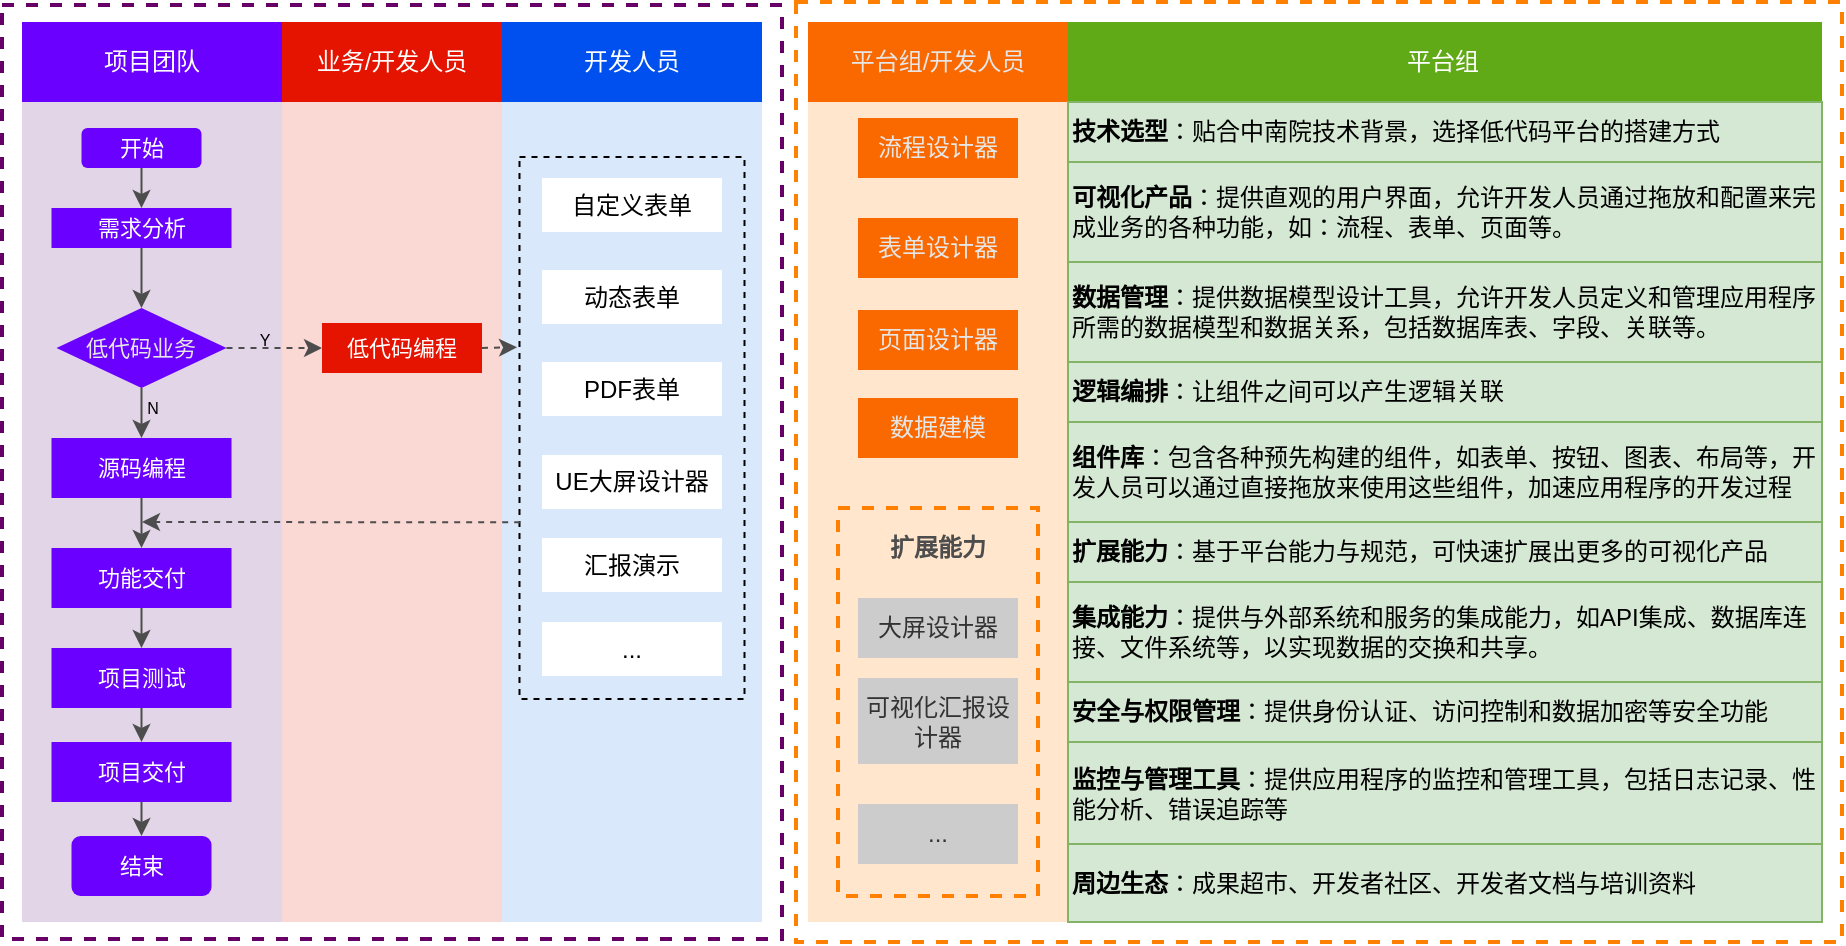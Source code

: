 <mxfile version="24.2.3" type="github">
  <diagram name="第 1 页" id="B_uo7OJ-f0cf3lO3-WNb">
    <mxGraphModel dx="2010" dy="780" grid="1" gridSize="10" guides="1" tooltips="1" connect="1" arrows="1" fold="1" page="1" pageScale="1" pageWidth="827" pageHeight="1169" math="0" shadow="0">
      <root>
        <mxCell id="0" />
        <mxCell id="1" parent="0" />
        <mxCell id="DL2iSLS2zm1EoD6sChtO-90" value="" style="rounded=0;whiteSpace=wrap;html=1;fillColor=none;strokeColor=#660066;strokeWidth=2;dashed=1;" parent="1" vertex="1">
          <mxGeometry x="-70" y="71.5" width="390" height="467" as="geometry" />
        </mxCell>
        <mxCell id="DL2iSLS2zm1EoD6sChtO-91" value="" style="rounded=0;whiteSpace=wrap;html=1;fillColor=none;strokeColor=#FF8000;strokeWidth=2;dashed=1;" parent="1" vertex="1">
          <mxGeometry x="327" y="70" width="523" height="470" as="geometry" />
        </mxCell>
        <mxCell id="DL2iSLS2zm1EoD6sChtO-1" value="" style="rounded=0;whiteSpace=wrap;html=1;fillColor=#ffe6cc;strokeColor=none;" parent="1" vertex="1">
          <mxGeometry x="333" y="120" width="130" height="410" as="geometry" />
        </mxCell>
        <mxCell id="DL2iSLS2zm1EoD6sChtO-2" value="" style="rounded=0;whiteSpace=wrap;html=1;fillColor=none;dashed=1;strokeColor=#FF8000;strokeWidth=2;" parent="1" vertex="1">
          <mxGeometry x="348" y="323" width="100" height="194" as="geometry" />
        </mxCell>
        <mxCell id="DL2iSLS2zm1EoD6sChtO-3" value="平台组" style="rounded=0;whiteSpace=wrap;html=1;align=center;fillColor=#60a917;fontColor=#ffffff;strokeColor=none;" parent="1" vertex="1">
          <mxGeometry x="461" y="80" width="379" height="40" as="geometry" />
        </mxCell>
        <mxCell id="DL2iSLS2zm1EoD6sChtO-4" value="业务/开发人员" style="rounded=0;whiteSpace=wrap;html=1;fillColor=#e51400;fontColor=#ffffff;strokeColor=none;" parent="1" vertex="1">
          <mxGeometry x="70" y="80" width="110" height="40" as="geometry" />
        </mxCell>
        <mxCell id="DL2iSLS2zm1EoD6sChtO-5" value="平台组/开发人员" style="rounded=0;whiteSpace=wrap;html=1;fillColor=#fa6800;strokeColor=none;fontColor=#E6E6E6;" parent="1" vertex="1">
          <mxGeometry x="333" y="80" width="130" height="40" as="geometry" />
        </mxCell>
        <mxCell id="DL2iSLS2zm1EoD6sChtO-6" value="" style="rounded=0;whiteSpace=wrap;html=1;fillColor=#fad9d5;strokeColor=none;" parent="1" vertex="1">
          <mxGeometry x="70" y="120" width="110" height="410" as="geometry" />
        </mxCell>
        <mxCell id="DL2iSLS2zm1EoD6sChtO-7" value="项目团队" style="rounded=0;whiteSpace=wrap;html=1;fillColor=#6a00ff;strokeColor=none;fontColor=#ffffff;" parent="1" vertex="1">
          <mxGeometry x="-60" y="80" width="130" height="40" as="geometry" />
        </mxCell>
        <mxCell id="DL2iSLS2zm1EoD6sChtO-8" value="" style="rounded=0;whiteSpace=wrap;html=1;fillColor=#e1d5e7;strokeColor=none;" parent="1" vertex="1">
          <mxGeometry x="-60" y="120" width="130" height="410" as="geometry" />
        </mxCell>
        <mxCell id="DL2iSLS2zm1EoD6sChtO-9" value="开始" style="rounded=1;whiteSpace=wrap;html=1;strokeColor=none;fontSize=11;fillColor=#6a00ff;fontColor=#ffffff;" parent="1" vertex="1">
          <mxGeometry x="-30.25" y="133" width="60" height="20" as="geometry" />
        </mxCell>
        <mxCell id="DL2iSLS2zm1EoD6sChtO-10" value="&lt;font color=&quot;#e6e6e6&quot; style=&quot;font-size: 11px;&quot;&gt;低代码业务&lt;/font&gt;" style="rhombus;whiteSpace=wrap;html=1;strokeColor=none;fontSize=11;fillColor=#6a00ff;fontColor=#ffffff;" parent="1" vertex="1">
          <mxGeometry x="-42.75" y="223" width="85" height="40" as="geometry" />
        </mxCell>
        <mxCell id="DL2iSLS2zm1EoD6sChtO-11" value="需求分析" style="rounded=0;whiteSpace=wrap;html=1;strokeColor=none;fontSize=11;fillColor=#6a00ff;fontColor=#ffffff;" parent="1" vertex="1">
          <mxGeometry x="-45.25" y="173" width="90" height="20" as="geometry" />
        </mxCell>
        <mxCell id="DL2iSLS2zm1EoD6sChtO-12" value="结束" style="rounded=1;whiteSpace=wrap;html=1;strokeColor=none;fontSize=11;fillColor=#6a00ff;fontColor=#ffffff;" parent="1" vertex="1">
          <mxGeometry x="-35.25" y="487" width="70" height="30" as="geometry" />
        </mxCell>
        <mxCell id="DL2iSLS2zm1EoD6sChtO-13" value="项目测试" style="rounded=0;whiteSpace=wrap;html=1;strokeColor=none;fontSize=11;fillColor=#6a00ff;fontColor=#ffffff;" parent="1" vertex="1">
          <mxGeometry x="-45.25" y="393" width="90" height="30" as="geometry" />
        </mxCell>
        <mxCell id="DL2iSLS2zm1EoD6sChtO-14" value="源码编程" style="rounded=0;whiteSpace=wrap;html=1;strokeColor=none;fontSize=11;fillColor=#6a00ff;fontColor=#ffffff;" parent="1" vertex="1">
          <mxGeometry x="-45.25" y="288" width="90" height="30" as="geometry" />
        </mxCell>
        <mxCell id="DL2iSLS2zm1EoD6sChtO-15" value="项目交付" style="rounded=0;whiteSpace=wrap;html=1;strokeColor=none;fontSize=11;fillColor=#6a00ff;fontColor=#ffffff;" parent="1" vertex="1">
          <mxGeometry x="-45.25" y="440" width="90" height="30" as="geometry" />
        </mxCell>
        <mxCell id="DL2iSLS2zm1EoD6sChtO-16" value="" style="endArrow=classic;html=1;rounded=0;strokeColor=#4D4D4D;" parent="1" source="DL2iSLS2zm1EoD6sChtO-9" target="DL2iSLS2zm1EoD6sChtO-11" edge="1">
          <mxGeometry width="50" height="50" relative="1" as="geometry">
            <mxPoint x="194.75" y="273" as="sourcePoint" />
            <mxPoint x="244.75" y="223" as="targetPoint" />
          </mxGeometry>
        </mxCell>
        <mxCell id="DL2iSLS2zm1EoD6sChtO-17" value="" style="endArrow=classic;html=1;rounded=0;exitX=0.5;exitY=1;exitDx=0;exitDy=0;entryX=0.5;entryY=0;entryDx=0;entryDy=0;strokeColor=#4D4D4D;" parent="1" source="DL2iSLS2zm1EoD6sChtO-11" target="DL2iSLS2zm1EoD6sChtO-10" edge="1">
          <mxGeometry width="50" height="50" relative="1" as="geometry">
            <mxPoint x="-0.49" y="213" as="sourcePoint" />
            <mxPoint x="-0.49" y="233" as="targetPoint" />
          </mxGeometry>
        </mxCell>
        <mxCell id="DL2iSLS2zm1EoD6sChtO-18" value="" style="endArrow=classic;html=1;rounded=0;exitX=0.5;exitY=1;exitDx=0;exitDy=0;strokeColor=#4D4D4D;" parent="1" source="DL2iSLS2zm1EoD6sChtO-10" target="DL2iSLS2zm1EoD6sChtO-14" edge="1">
          <mxGeometry width="50" height="50" relative="1" as="geometry">
            <mxPoint x="9.75" y="223" as="sourcePoint" />
            <mxPoint x="9.75" y="243" as="targetPoint" />
          </mxGeometry>
        </mxCell>
        <mxCell id="DL2iSLS2zm1EoD6sChtO-19" value="N" style="edgeLabel;html=1;align=center;verticalAlign=middle;resizable=0;points=[];labelBackgroundColor=none;fontSize=8;" parent="DL2iSLS2zm1EoD6sChtO-18" vertex="1" connectable="0">
          <mxGeometry x="-0.22" relative="1" as="geometry">
            <mxPoint x="5" as="offset" />
          </mxGeometry>
        </mxCell>
        <mxCell id="DL2iSLS2zm1EoD6sChtO-20" value="" style="endArrow=classic;html=1;rounded=0;exitX=0.5;exitY=1;exitDx=0;exitDy=0;entryX=0.5;entryY=0;entryDx=0;entryDy=0;strokeColor=#4D4D4D;" parent="1" source="DL2iSLS2zm1EoD6sChtO-14" target="DL2iSLS2zm1EoD6sChtO-23" edge="1">
          <mxGeometry width="50" height="50" relative="1" as="geometry">
            <mxPoint x="9.75" y="293" as="sourcePoint" />
            <mxPoint x="9.75" y="323" as="targetPoint" />
          </mxGeometry>
        </mxCell>
        <mxCell id="DL2iSLS2zm1EoD6sChtO-21" value="" style="endArrow=classic;html=1;rounded=0;exitX=0.5;exitY=1;exitDx=0;exitDy=0;entryX=0.5;entryY=0;entryDx=0;entryDy=0;strokeColor=#4D4D4D;" parent="1" source="DL2iSLS2zm1EoD6sChtO-13" target="DL2iSLS2zm1EoD6sChtO-15" edge="1">
          <mxGeometry width="50" height="50" relative="1" as="geometry">
            <mxPoint x="9.75" y="353" as="sourcePoint" />
            <mxPoint x="9.75" y="383" as="targetPoint" />
          </mxGeometry>
        </mxCell>
        <mxCell id="DL2iSLS2zm1EoD6sChtO-22" value="" style="endArrow=classic;html=1;rounded=0;exitX=0.5;exitY=1;exitDx=0;exitDy=0;entryX=0.5;entryY=0;entryDx=0;entryDy=0;strokeColor=#4D4D4D;" parent="1" source="DL2iSLS2zm1EoD6sChtO-15" target="DL2iSLS2zm1EoD6sChtO-12" edge="1">
          <mxGeometry width="50" height="50" relative="1" as="geometry">
            <mxPoint x="9.75" y="413" as="sourcePoint" />
            <mxPoint x="9.75" y="433" as="targetPoint" />
          </mxGeometry>
        </mxCell>
        <mxCell id="DL2iSLS2zm1EoD6sChtO-23" value="功能交付" style="rounded=0;whiteSpace=wrap;html=1;strokeColor=none;fontSize=11;fillColor=#6a00ff;fontColor=#ffffff;" parent="1" vertex="1">
          <mxGeometry x="-45.25" y="343" width="90" height="30" as="geometry" />
        </mxCell>
        <mxCell id="DL2iSLS2zm1EoD6sChtO-24" value="" style="endArrow=classic;html=1;rounded=0;exitX=0.5;exitY=1;exitDx=0;exitDy=0;entryX=0.5;entryY=0;entryDx=0;entryDy=0;strokeColor=#4D4D4D;" parent="1" source="DL2iSLS2zm1EoD6sChtO-23" target="DL2iSLS2zm1EoD6sChtO-13" edge="1">
          <mxGeometry width="50" height="50" relative="1" as="geometry">
            <mxPoint x="-0.49" y="373" as="sourcePoint" />
            <mxPoint x="-0.49" y="390" as="targetPoint" />
          </mxGeometry>
        </mxCell>
        <mxCell id="DL2iSLS2zm1EoD6sChtO-25" value="低代码编程" style="rounded=0;whiteSpace=wrap;html=1;fillColor=#e51400;fontColor=#ffffff;strokeColor=none;fontSize=11;" parent="1" vertex="1">
          <mxGeometry x="90" y="230.5" width="80" height="25" as="geometry" />
        </mxCell>
        <mxCell id="DL2iSLS2zm1EoD6sChtO-27" value="" style="endArrow=classic;html=1;rounded=0;entryX=0;entryY=0.5;entryDx=0;entryDy=0;exitX=1;exitY=0.5;exitDx=0;exitDy=0;strokeColor=#4D4D4D;dashed=1;" parent="1" source="DL2iSLS2zm1EoD6sChtO-10" target="DL2iSLS2zm1EoD6sChtO-25" edge="1">
          <mxGeometry width="50" height="50" relative="1" as="geometry">
            <mxPoint x="35" y="220" as="sourcePoint" />
            <mxPoint x="35" y="240" as="targetPoint" />
          </mxGeometry>
        </mxCell>
        <mxCell id="DL2iSLS2zm1EoD6sChtO-28" value="Y" style="edgeLabel;html=1;align=center;verticalAlign=middle;resizable=0;points=[];labelBackgroundColor=none;fontSize=8;" parent="DL2iSLS2zm1EoD6sChtO-27" vertex="1" connectable="0">
          <mxGeometry x="-0.455" relative="1" as="geometry">
            <mxPoint x="5" y="-4" as="offset" />
          </mxGeometry>
        </mxCell>
        <mxCell id="DL2iSLS2zm1EoD6sChtO-29" value="流程设计器" style="rounded=0;whiteSpace=wrap;html=1;fillColor=#fa6800;fontColor=#E6E6E6;strokeColor=none;" parent="1" vertex="1">
          <mxGeometry x="358" y="128" width="80" height="30" as="geometry" />
        </mxCell>
        <mxCell id="DL2iSLS2zm1EoD6sChtO-30" value="表单设计器" style="rounded=0;whiteSpace=wrap;html=1;fillColor=#fa6800;fontColor=#E6E6E6;strokeColor=none;" parent="1" vertex="1">
          <mxGeometry x="358" y="178" width="80" height="30" as="geometry" />
        </mxCell>
        <mxCell id="DL2iSLS2zm1EoD6sChtO-31" value="页面设计器" style="rounded=0;whiteSpace=wrap;html=1;fillColor=#fa6800;fontColor=#E6E6E6;strokeColor=none;" parent="1" vertex="1">
          <mxGeometry x="358" y="224" width="80" height="30" as="geometry" />
        </mxCell>
        <mxCell id="DL2iSLS2zm1EoD6sChtO-33" value="大屏设计器" style="rounded=0;whiteSpace=wrap;html=1;fillColor=#CCCCCC;fontColor=#333333;strokeColor=none;" parent="1" vertex="1">
          <mxGeometry x="358" y="368" width="80" height="30" as="geometry" />
        </mxCell>
        <mxCell id="DL2iSLS2zm1EoD6sChtO-34" value="可视化汇报设计器" style="rounded=0;whiteSpace=wrap;html=1;fillColor=#CCCCCC;fontColor=#333333;strokeColor=none;" parent="1" vertex="1">
          <mxGeometry x="358" y="408" width="80" height="43" as="geometry" />
        </mxCell>
        <mxCell id="DL2iSLS2zm1EoD6sChtO-35" value="..." style="rounded=0;whiteSpace=wrap;html=1;fillColor=#CCCCCC;fontColor=#333333;strokeColor=none;" parent="1" vertex="1">
          <mxGeometry x="358" y="471" width="80" height="30" as="geometry" />
        </mxCell>
        <mxCell id="DL2iSLS2zm1EoD6sChtO-46" value="&lt;b&gt;&lt;font color=&quot;#4d4d4d&quot;&gt;扩展能力&lt;/font&gt;&lt;/b&gt;" style="text;html=1;align=center;verticalAlign=middle;whiteSpace=wrap;rounded=0;" parent="1" vertex="1">
          <mxGeometry x="368" y="328" width="60" height="30" as="geometry" />
        </mxCell>
        <mxCell id="DL2iSLS2zm1EoD6sChtO-62" value="数据建模" style="rounded=0;whiteSpace=wrap;html=1;fillColor=#fa6800;fontColor=#E6E6E6;strokeColor=none;" parent="1" vertex="1">
          <mxGeometry x="358" y="268" width="80" height="30" as="geometry" />
        </mxCell>
        <mxCell id="DL2iSLS2zm1EoD6sChtO-68" value="开发人员" style="rounded=0;whiteSpace=wrap;html=1;fillColor=#0050ef;fontColor=#ffffff;strokeColor=none;" parent="1" vertex="1">
          <mxGeometry x="180" y="80" width="130" height="40" as="geometry" />
        </mxCell>
        <mxCell id="DL2iSLS2zm1EoD6sChtO-69" value="" style="rounded=0;whiteSpace=wrap;html=1;fillColor=#dae8fc;strokeColor=none;" parent="1" vertex="1">
          <mxGeometry x="180" y="120" width="130" height="410" as="geometry" />
        </mxCell>
        <mxCell id="DL2iSLS2zm1EoD6sChtO-71" value="自定义表单" style="rounded=0;whiteSpace=wrap;html=1;strokeColor=none;" parent="1" vertex="1">
          <mxGeometry x="200" y="158" width="90" height="27" as="geometry" />
        </mxCell>
        <mxCell id="DL2iSLS2zm1EoD6sChtO-72" value="动态表单" style="rounded=0;whiteSpace=wrap;html=1;strokeColor=none;" parent="1" vertex="1">
          <mxGeometry x="200" y="204" width="90" height="27" as="geometry" />
        </mxCell>
        <mxCell id="DL2iSLS2zm1EoD6sChtO-73" value="PDF表单" style="rounded=0;whiteSpace=wrap;html=1;strokeColor=none;" parent="1" vertex="1">
          <mxGeometry x="200" y="250" width="90" height="27" as="geometry" />
        </mxCell>
        <mxCell id="DL2iSLS2zm1EoD6sChtO-74" value="UE大屏设计器" style="rounded=0;whiteSpace=wrap;html=1;strokeColor=none;" parent="1" vertex="1">
          <mxGeometry x="200" y="296.5" width="90" height="27" as="geometry" />
        </mxCell>
        <mxCell id="DL2iSLS2zm1EoD6sChtO-75" value="汇报演示" style="rounded=0;whiteSpace=wrap;html=1;strokeColor=none;" parent="1" vertex="1">
          <mxGeometry x="200" y="338" width="90" height="27" as="geometry" />
        </mxCell>
        <mxCell id="DL2iSLS2zm1EoD6sChtO-77" value="..." style="rounded=0;whiteSpace=wrap;html=1;strokeColor=none;" parent="1" vertex="1">
          <mxGeometry x="200" y="380" width="90" height="27" as="geometry" />
        </mxCell>
        <mxCell id="DL2iSLS2zm1EoD6sChtO-79" value="" style="rounded=0;whiteSpace=wrap;html=1;fillColor=none;dashed=1;" parent="1" vertex="1">
          <mxGeometry x="188.75" y="147.5" width="112.5" height="271" as="geometry" />
        </mxCell>
        <mxCell id="DL2iSLS2zm1EoD6sChtO-86" value="" style="endArrow=classic;html=1;rounded=0;entryX=-0.011;entryY=0.351;entryDx=0;entryDy=0;exitX=1;exitY=0.5;exitDx=0;exitDy=0;strokeColor=#4D4D4D;entryPerimeter=0;dashed=1;" parent="1" source="DL2iSLS2zm1EoD6sChtO-25" target="DL2iSLS2zm1EoD6sChtO-79" edge="1">
          <mxGeometry width="50" height="50" relative="1" as="geometry">
            <mxPoint x="52" y="253" as="sourcePoint" />
            <mxPoint x="100" y="253" as="targetPoint" />
          </mxGeometry>
        </mxCell>
        <mxCell id="DL2iSLS2zm1EoD6sChtO-89" value="" style="endArrow=classic;html=1;rounded=0;exitX=0.003;exitY=0.674;exitDx=0;exitDy=0;strokeColor=#4D4D4D;exitPerimeter=0;dashed=1;" parent="1" source="DL2iSLS2zm1EoD6sChtO-79" edge="1">
          <mxGeometry width="50" height="50" relative="1" as="geometry">
            <mxPoint x="10" y="328" as="sourcePoint" />
            <mxPoint y="330" as="targetPoint" />
          </mxGeometry>
        </mxCell>
        <mxCell id="DL2iSLS2zm1EoD6sChtO-92" value="" style="rounded=0;whiteSpace=wrap;html=1;fillColor=#d5e8d4;strokeColor=none;align=left;" parent="1" vertex="1">
          <mxGeometry x="463" y="120" width="377" height="410" as="geometry" />
        </mxCell>
        <mxCell id="DL2iSLS2zm1EoD6sChtO-94" value="&lt;font style=&quot;font-size: 12px;&quot;&gt;&lt;b&gt;技术选型&lt;/b&gt;：贴合中南院技术背景，选择低代码平台的搭建方式&lt;/font&gt;" style="rounded=0;whiteSpace=wrap;html=1;align=left;fillColor=#d5e8d4;strokeColor=#82b366;" parent="1" vertex="1">
          <mxGeometry x="463" y="120" width="377" height="30" as="geometry" />
        </mxCell>
        <mxCell id="DL2iSLS2zm1EoD6sChtO-95" value="&lt;font style=&quot;font-size: 12px;&quot;&gt;&lt;b&gt;可视化产品&lt;/b&gt;：提供直观的用户界面，允许开发人员通过拖放和配置来完成业务的各种功能，如：流程、表单、页面等。&lt;/font&gt;" style="rounded=0;whiteSpace=wrap;html=1;align=left;fillColor=#d5e8d4;strokeColor=#82b366;" parent="1" vertex="1">
          <mxGeometry x="463" y="150" width="377" height="50" as="geometry" />
        </mxCell>
        <mxCell id="DL2iSLS2zm1EoD6sChtO-96" value="&lt;font style=&quot;font-size: 12px;&quot;&gt;&lt;b&gt;组件库&lt;/b&gt;：包含各种预先构建的组件，如表单、按钮、图表、布局等，开发人员可以通过直接拖放来使用这些组件，加速应用程序的开发过程&lt;/font&gt;" style="rounded=0;whiteSpace=wrap;html=1;align=left;fillColor=#d5e8d4;strokeColor=#82b366;" parent="1" vertex="1">
          <mxGeometry x="463" y="280" width="377" height="50" as="geometry" />
        </mxCell>
        <mxCell id="DL2iSLS2zm1EoD6sChtO-97" value="&lt;font style=&quot;font-size: 12px;&quot;&gt;&lt;b&gt;数据管理&lt;/b&gt;：提供数据模型设计工具，允许开发人员定义和管理应用程序所需的数据模型和数据关系，包括数据库表、字段、关联等。&lt;/font&gt;" style="rounded=0;whiteSpace=wrap;html=1;align=left;fillColor=#d5e8d4;strokeColor=#82b366;" parent="1" vertex="1">
          <mxGeometry x="463" y="200" width="377" height="50" as="geometry" />
        </mxCell>
        <mxCell id="DL2iSLS2zm1EoD6sChtO-98" value="&lt;b&gt;逻辑编排&lt;/b&gt;：让组件之间可以产生逻辑关联" style="rounded=0;whiteSpace=wrap;html=1;align=left;fillColor=#d5e8d4;strokeColor=#82b366;" parent="1" vertex="1">
          <mxGeometry x="463" y="250" width="377" height="30" as="geometry" />
        </mxCell>
        <mxCell id="DL2iSLS2zm1EoD6sChtO-99" value="&lt;font face=&quot;Helvetica&quot; style=&quot;font-size: 12px;&quot;&gt;&lt;b&gt;集成能力&lt;/b&gt;：&lt;span style=&quot;background-color: initial;&quot;&gt;提供与外部系统和服务的集成能力，如&lt;/span&gt;&lt;span style=&quot;background-color: initial;&quot; lang=&quot;EN-US&quot;&gt;API&lt;/span&gt;&lt;span style=&quot;background-color: initial;&quot;&gt;集成、数据库连接、文件系统等，以实现数据的交换和共享。&lt;/span&gt;&lt;/font&gt;" style="rounded=0;whiteSpace=wrap;html=1;align=left;fillColor=#d5e8d4;strokeColor=#82b366;" parent="1" vertex="1">
          <mxGeometry x="463" y="359.5" width="377" height="50.5" as="geometry" />
        </mxCell>
        <mxCell id="DL2iSLS2zm1EoD6sChtO-100" value="&lt;b&gt;扩展能力&lt;/b&gt;：基于平台能力与规范，可快速扩展出更多的可视化产品" style="rounded=0;whiteSpace=wrap;html=1;align=left;fillColor=#d5e8d4;strokeColor=#82b366;" parent="1" vertex="1">
          <mxGeometry x="463" y="330" width="377" height="30" as="geometry" />
        </mxCell>
        <mxCell id="DL2iSLS2zm1EoD6sChtO-101" value="&lt;font style=&quot;font-size: 12px;&quot;&gt;&lt;b&gt;安全与权限管理&lt;/b&gt;：提供身份认证、访问控制和数据加密等安全功能&lt;/font&gt;" style="rounded=0;whiteSpace=wrap;html=1;align=left;fillColor=#d5e8d4;strokeColor=#82b366;" parent="1" vertex="1">
          <mxGeometry x="463" y="410" width="377" height="30" as="geometry" />
        </mxCell>
        <mxCell id="DL2iSLS2zm1EoD6sChtO-102" value="&lt;font style=&quot;font-size: 12px;&quot;&gt;&lt;b&gt;监控与管理工具&lt;/b&gt;：提供应用程序的监控和管理工具，包括日志记录、性能分析、错误追踪等&lt;/font&gt;" style="rounded=0;whiteSpace=wrap;html=1;align=left;fillColor=#d5e8d4;strokeColor=#82b366;" parent="1" vertex="1">
          <mxGeometry x="463" y="440" width="377" height="51" as="geometry" />
        </mxCell>
        <mxCell id="DL2iSLS2zm1EoD6sChtO-103" value="&lt;b&gt;周边生态&lt;/b&gt;：成果超市、开发者社区、开发者文档与培训资料" style="rounded=0;whiteSpace=wrap;html=1;align=left;fillColor=#d5e8d4;strokeColor=#82b366;" parent="1" vertex="1">
          <mxGeometry x="463" y="491" width="377" height="39" as="geometry" />
        </mxCell>
      </root>
    </mxGraphModel>
  </diagram>
</mxfile>
